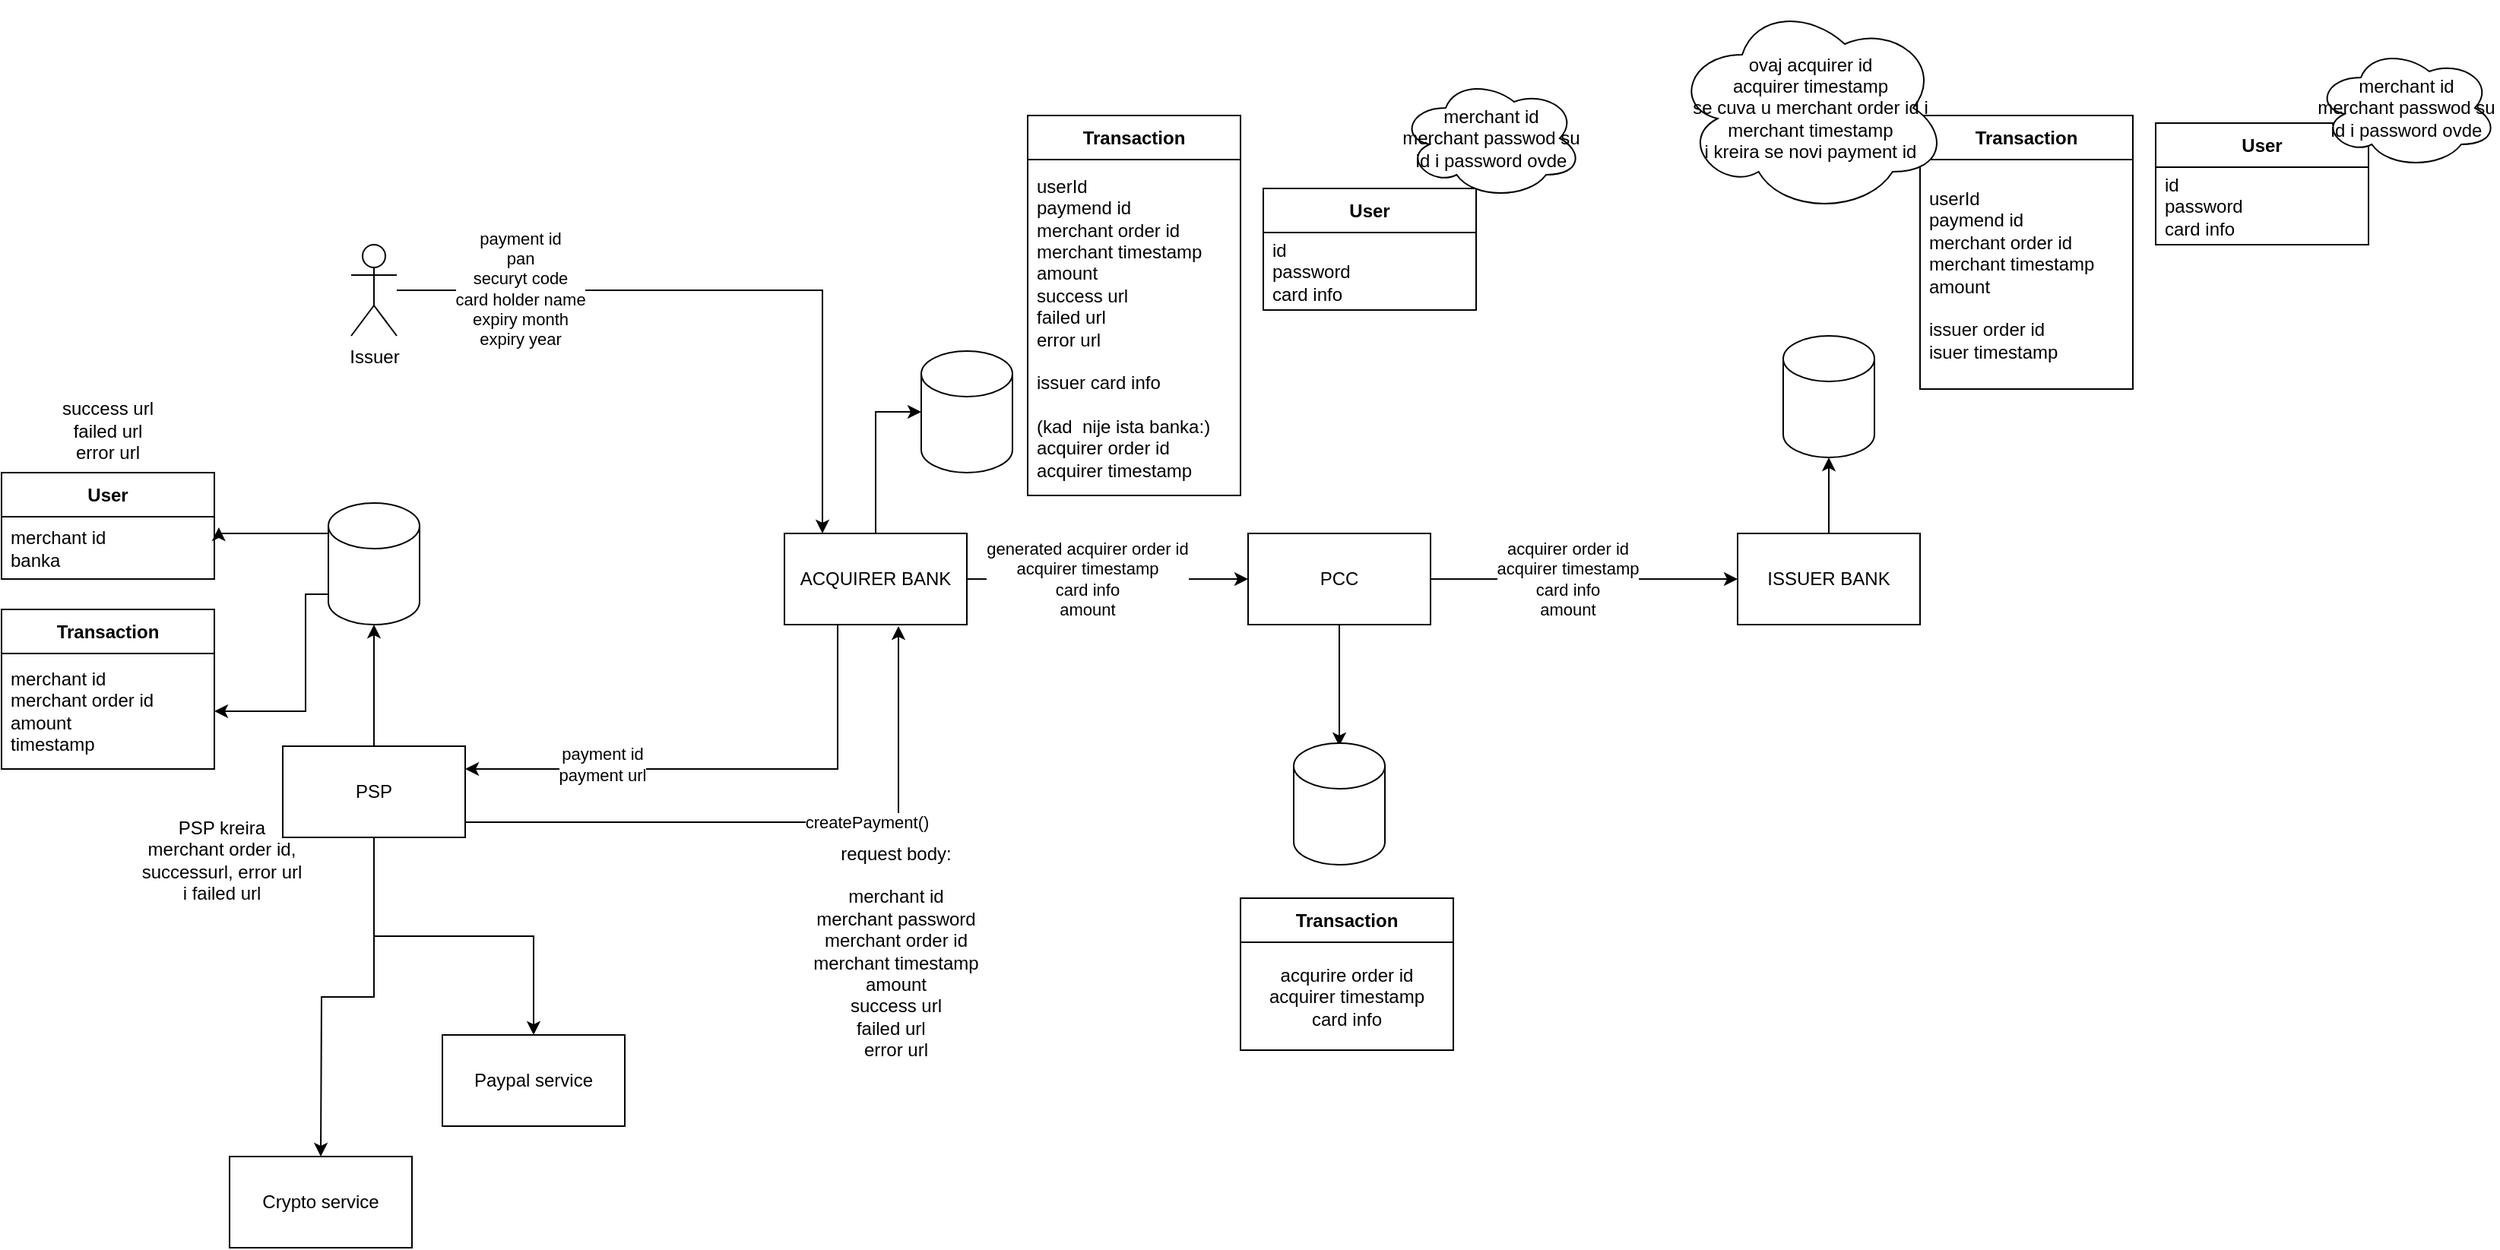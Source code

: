 <mxfile version="20.5.3" type="embed"><diagram name="Page-1" id="DG9Ua_sVIuHAXyYFttZD"><mxGraphModel dx="2736" dy="1180" grid="1" gridSize="10" guides="1" tooltips="1" connect="1" arrows="1" fold="1" page="1" pageScale="1" pageWidth="850" pageHeight="1100" math="0" shadow="0"><root><mxCell id="0"/><mxCell id="1" parent="0"/><mxCell id="CAzMv215r4XDbud7KLnu-1" style="edgeStyle=orthogonalEdgeStyle;rounded=0;orthogonalLoop=1;jettySize=auto;html=1;" parent="1" source="tfH775x21Em-WbxbBMdr-21" target="CAzMv215r4XDbud7KLnu-2" edge="1"><mxGeometry relative="1" as="geometry"><mxPoint x="35" y="460" as="targetPoint"/></mxGeometry></mxCell><mxCell id="CAzMv215r4XDbud7KLnu-58" style="edgeStyle=orthogonalEdgeStyle;rounded=0;orthogonalLoop=1;jettySize=auto;html=1;" parent="1" source="tfH775x21Em-WbxbBMdr-21" target="CAzMv215r4XDbud7KLnu-59" edge="1"><mxGeometry relative="1" as="geometry"><mxPoint x="80" y="730" as="targetPoint"/></mxGeometry></mxCell><mxCell id="CAzMv215r4XDbud7KLnu-60" style="edgeStyle=orthogonalEdgeStyle;rounded=0;orthogonalLoop=1;jettySize=auto;html=1;" parent="1" source="tfH775x21Em-WbxbBMdr-21" edge="1"><mxGeometry relative="1" as="geometry"><mxPoint y="800" as="targetPoint"/></mxGeometry></mxCell><mxCell id="tfH775x21Em-WbxbBMdr-21" value="PSP" style="rounded=0;whiteSpace=wrap;html=1;" parent="1" vertex="1"><mxGeometry x="-25" y="530" width="120" height="60" as="geometry"/></mxCell><mxCell id="CAzMv215r4XDbud7KLnu-8" style="edgeStyle=orthogonalEdgeStyle;rounded=0;orthogonalLoop=1;jettySize=auto;html=1;entryX=1;entryY=0.25;entryDx=0;entryDy=0;" parent="1" source="tfH775x21Em-WbxbBMdr-27" target="tfH775x21Em-WbxbBMdr-21" edge="1"><mxGeometry relative="1" as="geometry"><Array as="points"><mxPoint x="340" y="545"/></Array></mxGeometry></mxCell><mxCell id="CAzMv215r4XDbud7KLnu-9" value="payment id&lt;br&gt;payment url" style="edgeLabel;html=1;align=center;verticalAlign=middle;resizable=0;points=[];" parent="CAzMv215r4XDbud7KLnu-8" vertex="1" connectable="0"><mxGeometry x="0.474" y="-3" relative="1" as="geometry"><mxPoint as="offset"/></mxGeometry></mxCell><mxCell id="CAzMv215r4XDbud7KLnu-13" style="edgeStyle=orthogonalEdgeStyle;rounded=0;orthogonalLoop=1;jettySize=auto;html=1;entryX=0;entryY=0.5;entryDx=0;entryDy=0;" parent="1" source="tfH775x21Em-WbxbBMdr-27" target="CAzMv215r4XDbud7KLnu-14" edge="1"><mxGeometry relative="1" as="geometry"><mxPoint x="580" y="420" as="targetPoint"/></mxGeometry></mxCell><mxCell id="CAzMv215r4XDbud7KLnu-15" value="generated acquirer order id&lt;br&gt;acquirer timestamp&lt;br&gt;card info&lt;br&gt;amount" style="edgeLabel;html=1;align=center;verticalAlign=middle;resizable=0;points=[];" parent="CAzMv215r4XDbud7KLnu-13" vertex="1" connectable="0"><mxGeometry x="-0.396" y="1" relative="1" as="geometry"><mxPoint x="23" y="1" as="offset"/></mxGeometry></mxCell><mxCell id="tfH775x21Em-WbxbBMdr-27" value="ACQUIRER BANK" style="rounded=0;whiteSpace=wrap;html=1;" parent="1" vertex="1"><mxGeometry x="305" y="390" width="120" height="60" as="geometry"/></mxCell><mxCell id="tfH775x21Em-WbxbBMdr-28" value="" style="shape=cylinder3;whiteSpace=wrap;html=1;boundedLbl=1;backgroundOutline=1;size=15;" parent="1" vertex="1"><mxGeometry x="395" y="270" width="60" height="80" as="geometry"/></mxCell><mxCell id="tfH775x21Em-WbxbBMdr-29" style="edgeStyle=orthogonalEdgeStyle;rounded=0;orthogonalLoop=1;jettySize=auto;html=1;entryX=0;entryY=0.5;entryDx=0;entryDy=0;entryPerimeter=0;" parent="1" source="tfH775x21Em-WbxbBMdr-27" target="tfH775x21Em-WbxbBMdr-28" edge="1"><mxGeometry relative="1" as="geometry"/></mxCell><mxCell id="CAzMv215r4XDbud7KLnu-33" style="edgeStyle=orthogonalEdgeStyle;rounded=0;orthogonalLoop=1;jettySize=auto;html=1;entryX=1;entryY=0.5;entryDx=0;entryDy=0;" parent="1" source="CAzMv215r4XDbud7KLnu-2" target="CAzMv215r4XDbud7KLnu-31" edge="1"><mxGeometry relative="1" as="geometry"><Array as="points"><mxPoint x="-10" y="430"/><mxPoint x="-10" y="507"/></Array></mxGeometry></mxCell><mxCell id="CAzMv215r4XDbud7KLnu-2" value="" style="shape=cylinder3;whiteSpace=wrap;html=1;boundedLbl=1;backgroundOutline=1;size=15;" parent="1" vertex="1"><mxGeometry x="5" y="370" width="60" height="80" as="geometry"/></mxCell><mxCell id="CAzMv215r4XDbud7KLnu-3" value="&lt;br&gt;success url&lt;br&gt;failed url&lt;br&gt;error url" style="text;html=1;strokeColor=none;fillColor=none;align=center;verticalAlign=middle;whiteSpace=wrap;rounded=0;" parent="1" vertex="1"><mxGeometry x="-210" y="300" width="140" height="30" as="geometry"/></mxCell><mxCell id="CAzMv215r4XDbud7KLnu-4" style="edgeStyle=orthogonalEdgeStyle;rounded=0;orthogonalLoop=1;jettySize=auto;html=1;entryX=0.625;entryY=1.017;entryDx=0;entryDy=0;entryPerimeter=0;" parent="1" source="tfH775x21Em-WbxbBMdr-21" target="tfH775x21Em-WbxbBMdr-27" edge="1"><mxGeometry relative="1" as="geometry"><Array as="points"><mxPoint x="380" y="580"/></Array></mxGeometry></mxCell><mxCell id="CAzMv215r4XDbud7KLnu-7" value="createPayment()" style="edgeLabel;html=1;align=center;verticalAlign=middle;resizable=0;points=[];" parent="CAzMv215r4XDbud7KLnu-4" vertex="1" connectable="0"><mxGeometry x="0.274" relative="1" as="geometry"><mxPoint as="offset"/></mxGeometry></mxCell><mxCell id="CAzMv215r4XDbud7KLnu-5" value="request body:&lt;br&gt;&lt;br&gt;merchant id&lt;br&gt;merchant password&lt;br&gt;merchant order id&lt;br&gt;merchant timestamp&lt;br&gt;amount&lt;br&gt;success url&lt;br&gt;failed url&amp;nbsp;&amp;nbsp;&lt;br&gt;error url" style="text;html=1;strokeColor=none;fillColor=none;align=center;verticalAlign=middle;whiteSpace=wrap;rounded=0;" parent="1" vertex="1"><mxGeometry x="305.5" y="650" width="145" height="30" as="geometry"/></mxCell><mxCell id="CAzMv215r4XDbud7KLnu-11" style="edgeStyle=orthogonalEdgeStyle;rounded=0;orthogonalLoop=1;jettySize=auto;html=1;" parent="1" source="CAzMv215r4XDbud7KLnu-10" target="tfH775x21Em-WbxbBMdr-27" edge="1"><mxGeometry relative="1" as="geometry"><Array as="points"><mxPoint x="330" y="230"/></Array></mxGeometry></mxCell><mxCell id="CAzMv215r4XDbud7KLnu-12" value="payment id&lt;br&gt;pan&lt;br&gt;securyt code&lt;br&gt;card holder name&lt;br&gt;expiry month&lt;br&gt;expiry year" style="edgeLabel;html=1;align=center;verticalAlign=middle;resizable=0;points=[];" parent="CAzMv215r4XDbud7KLnu-11" vertex="1" connectable="0"><mxGeometry x="-0.632" y="1" relative="1" as="geometry"><mxPoint as="offset"/></mxGeometry></mxCell><mxCell id="CAzMv215r4XDbud7KLnu-10" value="Issuer" style="shape=umlActor;verticalLabelPosition=bottom;verticalAlign=top;html=1;outlineConnect=0;" parent="1" vertex="1"><mxGeometry x="20" y="200" width="30" height="60" as="geometry"/></mxCell><mxCell id="CAzMv215r4XDbud7KLnu-16" style="edgeStyle=orthogonalEdgeStyle;rounded=0;orthogonalLoop=1;jettySize=auto;html=1;" parent="1" source="CAzMv215r4XDbud7KLnu-14" target="CAzMv215r4XDbud7KLnu-17" edge="1"><mxGeometry relative="1" as="geometry"><mxPoint x="850" y="420" as="targetPoint"/></mxGeometry></mxCell><mxCell id="CAzMv215r4XDbud7KLnu-56" value="acquirer order id&lt;br&gt;acquirer timestamp&lt;br&gt;card info&lt;br&gt;amount" style="edgeLabel;html=1;align=center;verticalAlign=middle;resizable=0;points=[];" parent="CAzMv215r4XDbud7KLnu-16" vertex="1" connectable="0"><mxGeometry x="-0.535" y="4" relative="1" as="geometry"><mxPoint x="43" y="4" as="offset"/></mxGeometry></mxCell><mxCell id="CAzMv215r4XDbud7KLnu-44" style="edgeStyle=orthogonalEdgeStyle;rounded=0;orthogonalLoop=1;jettySize=auto;html=1;" parent="1" source="CAzMv215r4XDbud7KLnu-14" edge="1"><mxGeometry relative="1" as="geometry"><mxPoint x="670" y="530" as="targetPoint"/></mxGeometry></mxCell><mxCell id="CAzMv215r4XDbud7KLnu-14" value="PCC" style="rounded=0;whiteSpace=wrap;html=1;" parent="1" vertex="1"><mxGeometry x="610" y="390" width="120" height="60" as="geometry"/></mxCell><mxCell id="CAzMv215r4XDbud7KLnu-18" style="edgeStyle=orthogonalEdgeStyle;rounded=0;orthogonalLoop=1;jettySize=auto;html=1;" parent="1" source="CAzMv215r4XDbud7KLnu-17" target="CAzMv215r4XDbud7KLnu-19" edge="1"><mxGeometry relative="1" as="geometry"><mxPoint x="992" y="290" as="targetPoint"/></mxGeometry></mxCell><mxCell id="CAzMv215r4XDbud7KLnu-17" value="ISSUER BANK" style="rounded=0;whiteSpace=wrap;html=1;" parent="1" vertex="1"><mxGeometry x="932" y="390" width="120" height="60" as="geometry"/></mxCell><mxCell id="CAzMv215r4XDbud7KLnu-19" value="" style="shape=cylinder3;whiteSpace=wrap;html=1;boundedLbl=1;backgroundOutline=1;size=15;" parent="1" vertex="1"><mxGeometry x="962" y="260" width="60" height="80" as="geometry"/></mxCell><mxCell id="CAzMv215r4XDbud7KLnu-26" value="User" style="swimlane;fontStyle=1;align=center;verticalAlign=middle;childLayout=stackLayout;horizontal=1;startSize=29;horizontalStack=0;resizeParent=1;resizeParentMax=0;resizeLast=0;collapsible=0;marginBottom=0;html=1;whiteSpace=wrap;" parent="1" vertex="1"><mxGeometry x="-210" y="350" width="140" height="70" as="geometry"/></mxCell><mxCell id="CAzMv215r4XDbud7KLnu-28" value="merchant id&lt;br&gt;banka" style="text;html=1;strokeColor=none;fillColor=none;align=left;verticalAlign=middle;spacingLeft=4;spacingRight=4;overflow=hidden;rotatable=0;points=[[0,0.5],[1,0.5]];portConstraint=eastwest;whiteSpace=wrap;" parent="CAzMv215r4XDbud7KLnu-26" vertex="1"><mxGeometry y="29" width="140" height="41" as="geometry"/></mxCell><mxCell id="CAzMv215r4XDbud7KLnu-29" value="Transaction" style="swimlane;fontStyle=1;align=center;verticalAlign=middle;childLayout=stackLayout;horizontal=1;startSize=29;horizontalStack=0;resizeParent=1;resizeParentMax=0;resizeLast=0;collapsible=0;marginBottom=0;html=1;whiteSpace=wrap;" parent="1" vertex="1"><mxGeometry x="-210" y="440" width="140" height="105" as="geometry"/></mxCell><mxCell id="CAzMv215r4XDbud7KLnu-31" value="merchant id&lt;br&gt;merchant order id&lt;br&gt;amount&lt;br&gt;timestamp" style="text;html=1;strokeColor=none;fillColor=none;align=left;verticalAlign=middle;spacingLeft=4;spacingRight=4;overflow=hidden;rotatable=0;points=[[0,0.5],[1,0.5]];portConstraint=eastwest;whiteSpace=wrap;" parent="CAzMv215r4XDbud7KLnu-29" vertex="1"><mxGeometry y="29" width="140" height="76" as="geometry"/></mxCell><mxCell id="CAzMv215r4XDbud7KLnu-32" style="edgeStyle=orthogonalEdgeStyle;rounded=0;orthogonalLoop=1;jettySize=auto;html=1;entryX=1.021;entryY=0.171;entryDx=0;entryDy=0;entryPerimeter=0;" parent="1" source="CAzMv215r4XDbud7KLnu-2" target="CAzMv215r4XDbud7KLnu-28" edge="1"><mxGeometry relative="1" as="geometry"><Array as="points"><mxPoint x="-67" y="390"/></Array></mxGeometry></mxCell><mxCell id="CAzMv215r4XDbud7KLnu-34" value="PSP kreira merchant order id, successurl, error url i failed url" style="text;html=1;strokeColor=none;fillColor=none;align=center;verticalAlign=middle;whiteSpace=wrap;rounded=0;" parent="1" vertex="1"><mxGeometry x="-120" y="590" width="110" height="30" as="geometry"/></mxCell><mxCell id="CAzMv215r4XDbud7KLnu-37" value="User" style="swimlane;fontStyle=1;align=center;verticalAlign=middle;childLayout=stackLayout;horizontal=1;startSize=29;horizontalStack=0;resizeParent=1;resizeParentMax=0;resizeLast=0;collapsible=0;marginBottom=0;html=1;whiteSpace=wrap;" parent="1" vertex="1"><mxGeometry x="620" y="163" width="140" height="80" as="geometry"/></mxCell><mxCell id="CAzMv215r4XDbud7KLnu-38" value="id&lt;br&gt;password&lt;br&gt;card info" style="text;html=1;strokeColor=none;fillColor=none;align=left;verticalAlign=middle;spacingLeft=4;spacingRight=4;overflow=hidden;rotatable=0;points=[[0,0.5],[1,0.5]];portConstraint=eastwest;whiteSpace=wrap;" parent="CAzMv215r4XDbud7KLnu-37" vertex="1"><mxGeometry y="29" width="140" height="51" as="geometry"/></mxCell><mxCell id="CAzMv215r4XDbud7KLnu-40" value="merchant id&lt;br&gt;merchant passwod su id i password ovde" style="ellipse;shape=cloud;whiteSpace=wrap;html=1;" parent="1" vertex="1"><mxGeometry x="710" y="90" width="120" height="80" as="geometry"/></mxCell><mxCell id="CAzMv215r4XDbud7KLnu-41" value="Transaction" style="swimlane;fontStyle=1;align=center;verticalAlign=middle;childLayout=stackLayout;horizontal=1;startSize=29;horizontalStack=0;resizeParent=1;resizeParentMax=0;resizeLast=0;collapsible=0;marginBottom=0;html=1;whiteSpace=wrap;" parent="1" vertex="1"><mxGeometry x="465" y="115" width="140" height="250" as="geometry"/></mxCell><mxCell id="CAzMv215r4XDbud7KLnu-42" value="userId&lt;br&gt;paymend id&lt;br&gt;merchant order id&lt;br&gt;merchant timestamp&lt;br&gt;amount&amp;nbsp;&lt;br&gt;success url&lt;br&gt;failed url&lt;br&gt;error url&lt;br&gt;&lt;br&gt;issuer card info&lt;br&gt;&lt;br&gt;(kad&amp;nbsp; nije ista banka:)&lt;br&gt;acquirer order id&amp;nbsp;&lt;br&gt;acquirer timestamp" style="text;html=1;strokeColor=none;fillColor=none;align=left;verticalAlign=middle;spacingLeft=4;spacingRight=4;overflow=hidden;rotatable=0;points=[[0,0.5],[1,0.5]];portConstraint=eastwest;whiteSpace=wrap;" parent="CAzMv215r4XDbud7KLnu-41" vertex="1"><mxGeometry y="29" width="140" height="221" as="geometry"/></mxCell><mxCell id="CAzMv215r4XDbud7KLnu-47" value="" style="shape=cylinder3;whiteSpace=wrap;html=1;boundedLbl=1;backgroundOutline=1;size=15;" parent="1" vertex="1"><mxGeometry x="640" y="528" width="60" height="80" as="geometry"/></mxCell><mxCell id="CAzMv215r4XDbud7KLnu-48" value="Transaction" style="swimlane;fontStyle=1;align=center;verticalAlign=middle;childLayout=stackLayout;horizontal=1;startSize=29;horizontalStack=0;resizeParent=1;resizeParentMax=0;resizeLast=0;collapsible=0;marginBottom=0;html=1;whiteSpace=wrap;" parent="1" vertex="1"><mxGeometry x="605" y="630" width="140" height="100" as="geometry"/></mxCell><mxCell id="CAzMv215r4XDbud7KLnu-49" value="acqurire order id&lt;br&gt;acquirer timestamp&lt;br&gt;card info" style="text;html=1;strokeColor=none;fillColor=none;align=center;verticalAlign=middle;spacingLeft=4;spacingRight=4;overflow=hidden;rotatable=0;points=[[0,0.5],[1,0.5]];portConstraint=eastwest;whiteSpace=wrap;" parent="CAzMv215r4XDbud7KLnu-48" vertex="1"><mxGeometry y="29" width="140" height="71" as="geometry"/></mxCell><mxCell id="CAzMv215r4XDbud7KLnu-51" value="User" style="swimlane;fontStyle=1;align=center;verticalAlign=middle;childLayout=stackLayout;horizontal=1;startSize=29;horizontalStack=0;resizeParent=1;resizeParentMax=0;resizeLast=0;collapsible=0;marginBottom=0;html=1;whiteSpace=wrap;" parent="1" vertex="1"><mxGeometry x="1207" y="120" width="140" height="80" as="geometry"/></mxCell><mxCell id="CAzMv215r4XDbud7KLnu-52" value="id&lt;br&gt;password&lt;br&gt;card info" style="text;html=1;strokeColor=none;fillColor=none;align=left;verticalAlign=middle;spacingLeft=4;spacingRight=4;overflow=hidden;rotatable=0;points=[[0,0.5],[1,0.5]];portConstraint=eastwest;whiteSpace=wrap;" parent="CAzMv215r4XDbud7KLnu-51" vertex="1"><mxGeometry y="29" width="140" height="51" as="geometry"/></mxCell><mxCell id="CAzMv215r4XDbud7KLnu-53" value="merchant id&lt;br&gt;merchant passwod su id i password ovde" style="ellipse;shape=cloud;whiteSpace=wrap;html=1;" parent="1" vertex="1"><mxGeometry x="1312" y="70" width="120" height="80" as="geometry"/></mxCell><mxCell id="CAzMv215r4XDbud7KLnu-54" value="Transaction" style="swimlane;fontStyle=1;align=center;verticalAlign=middle;childLayout=stackLayout;horizontal=1;startSize=29;horizontalStack=0;resizeParent=1;resizeParentMax=0;resizeLast=0;collapsible=0;marginBottom=0;html=1;whiteSpace=wrap;" parent="1" vertex="1"><mxGeometry x="1052" y="115" width="140" height="180" as="geometry"/></mxCell><mxCell id="CAzMv215r4XDbud7KLnu-55" value="userId&lt;br&gt;paymend id&lt;br&gt;merchant order id&lt;br&gt;merchant timestamp&lt;br&gt;amount&amp;nbsp;&lt;br&gt;&lt;br&gt;issuer order id&lt;br&gt;isuer timestamp" style="text;html=1;strokeColor=none;fillColor=none;align=left;verticalAlign=middle;spacingLeft=4;spacingRight=4;overflow=hidden;rotatable=0;points=[[0,0.5],[1,0.5]];portConstraint=eastwest;whiteSpace=wrap;" parent="CAzMv215r4XDbud7KLnu-54" vertex="1"><mxGeometry y="29" width="140" height="151" as="geometry"/></mxCell><mxCell id="CAzMv215r4XDbud7KLnu-57" value="ovaj acquirer id&lt;br&gt;acquirer timestamp&lt;br&gt;se cuva u merchant order id i merchant timestamp&lt;br&gt;i kreira se novi payment id" style="ellipse;shape=cloud;whiteSpace=wrap;html=1;" parent="1" vertex="1"><mxGeometry x="890" y="40" width="180" height="140" as="geometry"/></mxCell><mxCell id="CAzMv215r4XDbud7KLnu-59" value="Paypal service" style="rounded=0;whiteSpace=wrap;html=1;" parent="1" vertex="1"><mxGeometry x="80" y="720" width="120" height="60" as="geometry"/></mxCell><mxCell id="CAzMv215r4XDbud7KLnu-61" value="Crypto service" style="rounded=0;whiteSpace=wrap;html=1;" parent="1" vertex="1"><mxGeometry x="-60" y="800" width="120" height="60" as="geometry"/></mxCell></root></mxGraphModel></diagram></mxfile>
